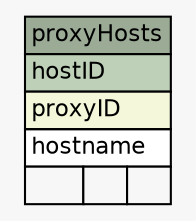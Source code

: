 // dot 2.34.0 on Linux 3.11.6-1-ARCH
// SchemaSpy rev 590
digraph "proxyHosts" {
  graph [
    rankdir="RL"
    bgcolor="#f7f7f7"
    nodesep="0.18"
    ranksep="0.46"
    fontname="Helvetica"
    fontsize="11"
  ];
  node [
    fontname="Helvetica"
    fontsize="11"
    shape="plaintext"
  ];
  edge [
    arrowsize="0.8"
  ];
  "proxyHosts" [
    label=<
    <TABLE BORDER="0" CELLBORDER="1" CELLSPACING="0" BGCOLOR="#ffffff">
      <TR><TD COLSPAN="3" BGCOLOR="#9bab96" ALIGN="CENTER">proxyHosts</TD></TR>
      <TR><TD PORT="hostID" COLSPAN="3" BGCOLOR="#bed1b8" ALIGN="LEFT">hostID</TD></TR>
      <TR><TD PORT="proxyID" COLSPAN="3" BGCOLOR="#f4f7da" ALIGN="LEFT">proxyID</TD></TR>
      <TR><TD PORT="hostname" COLSPAN="3" ALIGN="LEFT">hostname</TD></TR>
      <TR><TD ALIGN="LEFT" BGCOLOR="#f7f7f7">  </TD><TD ALIGN="RIGHT" BGCOLOR="#f7f7f7">  </TD><TD ALIGN="RIGHT" BGCOLOR="#f7f7f7">  </TD></TR>
    </TABLE>>
    URL="tables/proxyHosts.html"
    tooltip="proxyHosts"
  ];
}
